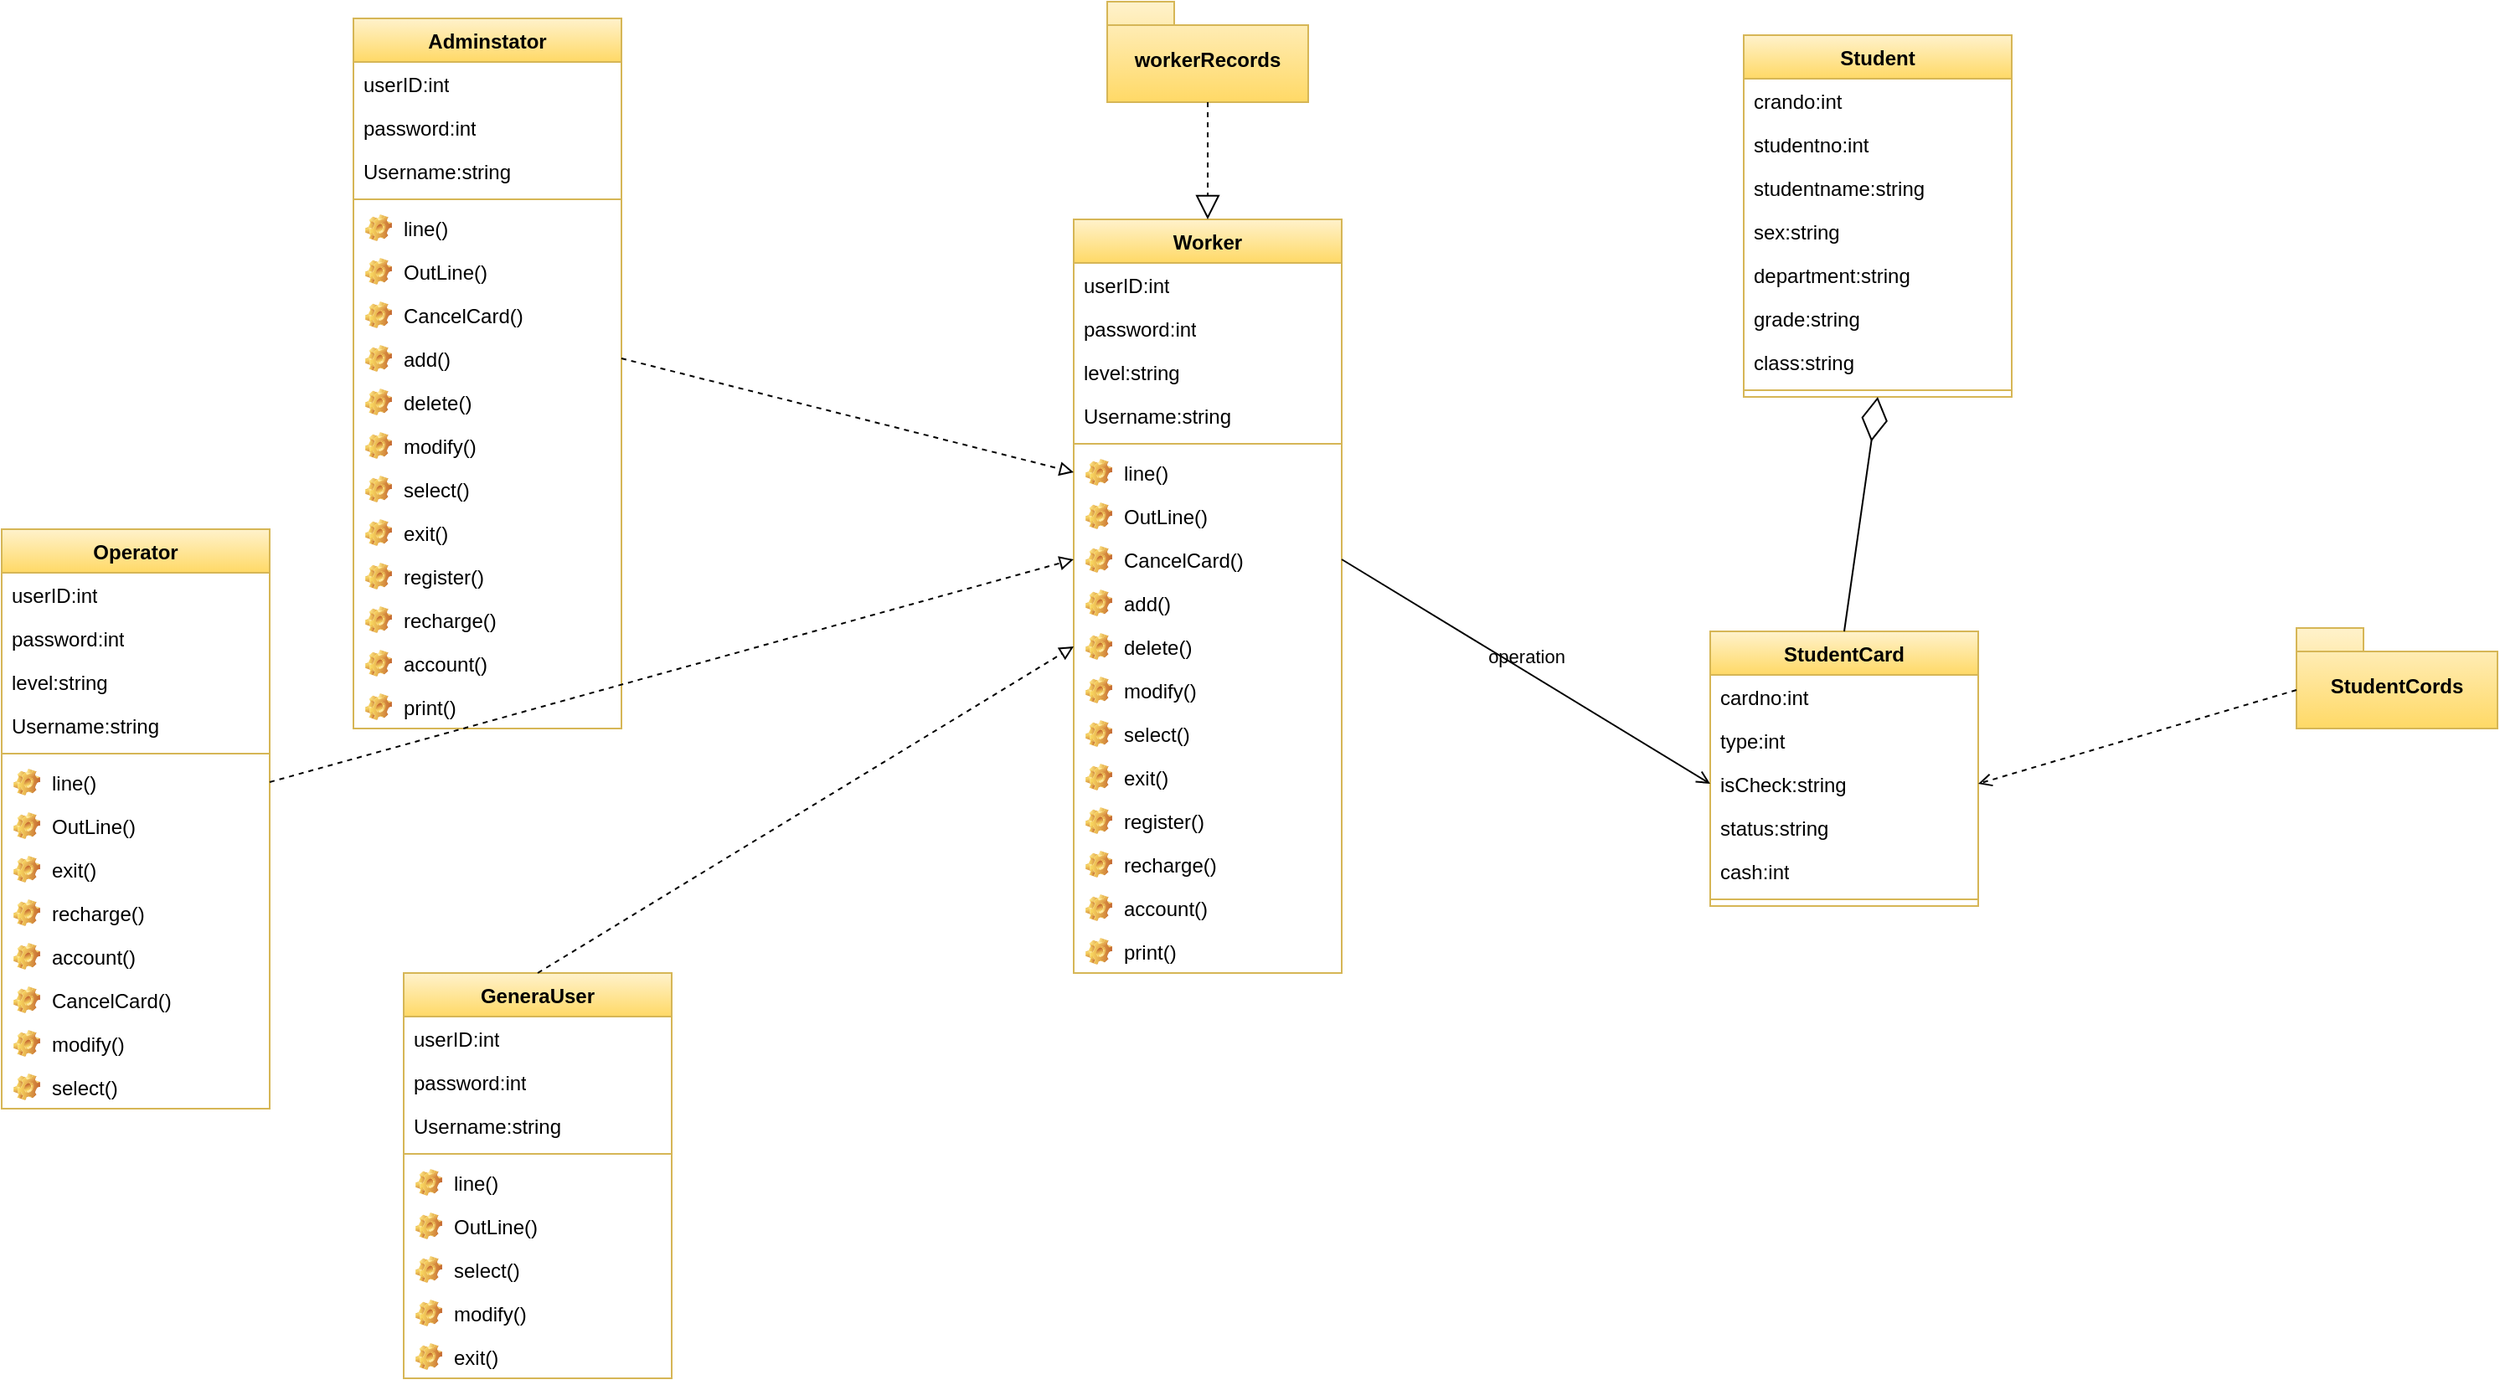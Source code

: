 <mxfile version="22.0.8" type="github">
  <diagram name="Page-1" id="c4acf3e9-155e-7222-9cf6-157b1a14988f">
    <mxGraphModel dx="1900" dy="522" grid="1" gridSize="10" guides="1" tooltips="1" connect="1" arrows="1" fold="1" page="1" pageScale="1" pageWidth="850" pageHeight="1100" background="none" math="0" shadow="0">
      <root>
        <mxCell id="0" />
        <mxCell id="1" parent="0" />
        <mxCell id="Y-isUMgdUdwT5vTKBtwN-3" value="workerRecords&lt;br&gt;" style="shape=folder;fontStyle=1;spacingTop=10;tabWidth=40;tabHeight=14;tabPosition=left;html=1;whiteSpace=wrap;fillColor=#fff2cc;gradientColor=#ffd966;strokeColor=#d6b656;" vertex="1" parent="1">
          <mxGeometry x="360" y="10" width="120" height="60" as="geometry" />
        </mxCell>
        <mxCell id="Y-isUMgdUdwT5vTKBtwN-5" value="Worker" style="swimlane;fontStyle=1;align=center;verticalAlign=top;childLayout=stackLayout;horizontal=1;startSize=26;horizontalStack=0;resizeParent=1;resizeParentMax=0;resizeLast=0;collapsible=1;marginBottom=0;whiteSpace=wrap;html=1;fillColor=#fff2cc;strokeColor=#d6b656;gradientColor=#ffd966;" vertex="1" parent="1">
          <mxGeometry x="340" y="140" width="160" height="450" as="geometry" />
        </mxCell>
        <mxCell id="Y-isUMgdUdwT5vTKBtwN-20" value="userID:int&lt;br&gt;" style="text;strokeColor=none;fillColor=none;align=left;verticalAlign=top;spacingLeft=4;spacingRight=4;overflow=hidden;rotatable=0;points=[[0,0.5],[1,0.5]];portConstraint=eastwest;whiteSpace=wrap;html=1;" vertex="1" parent="Y-isUMgdUdwT5vTKBtwN-5">
          <mxGeometry y="26" width="160" height="26" as="geometry" />
        </mxCell>
        <mxCell id="Y-isUMgdUdwT5vTKBtwN-22" value="password:int" style="text;strokeColor=none;fillColor=none;align=left;verticalAlign=top;spacingLeft=4;spacingRight=4;overflow=hidden;rotatable=0;points=[[0,0.5],[1,0.5]];portConstraint=eastwest;whiteSpace=wrap;html=1;" vertex="1" parent="Y-isUMgdUdwT5vTKBtwN-5">
          <mxGeometry y="52" width="160" height="26" as="geometry" />
        </mxCell>
        <mxCell id="Y-isUMgdUdwT5vTKBtwN-23" value="level:string&lt;br&gt;" style="text;strokeColor=none;fillColor=none;align=left;verticalAlign=top;spacingLeft=4;spacingRight=4;overflow=hidden;rotatable=0;points=[[0,0.5],[1,0.5]];portConstraint=eastwest;whiteSpace=wrap;html=1;" vertex="1" parent="Y-isUMgdUdwT5vTKBtwN-5">
          <mxGeometry y="78" width="160" height="26" as="geometry" />
        </mxCell>
        <mxCell id="Y-isUMgdUdwT5vTKBtwN-21" value="Username:string" style="text;strokeColor=none;fillColor=none;align=left;verticalAlign=top;spacingLeft=4;spacingRight=4;overflow=hidden;rotatable=0;points=[[0,0.5],[1,0.5]];portConstraint=eastwest;whiteSpace=wrap;html=1;" vertex="1" parent="Y-isUMgdUdwT5vTKBtwN-5">
          <mxGeometry y="104" width="160" height="26" as="geometry" />
        </mxCell>
        <mxCell id="Y-isUMgdUdwT5vTKBtwN-7" value="" style="line;strokeWidth=1;fillColor=none;align=left;verticalAlign=middle;spacingTop=-1;spacingLeft=3;spacingRight=3;rotatable=0;labelPosition=right;points=[];portConstraint=eastwest;strokeColor=inherit;" vertex="1" parent="Y-isUMgdUdwT5vTKBtwN-5">
          <mxGeometry y="130" width="160" height="8" as="geometry" />
        </mxCell>
        <mxCell id="Y-isUMgdUdwT5vTKBtwN-14" value="line()" style="label;fontStyle=0;strokeColor=none;fillColor=none;align=left;verticalAlign=top;overflow=hidden;spacingLeft=28;spacingRight=4;rotatable=0;points=[[0,0.5],[1,0.5]];portConstraint=eastwest;imageWidth=16;imageHeight=16;whiteSpace=wrap;html=1;image=img/clipart/Gear_128x128.png" vertex="1" parent="Y-isUMgdUdwT5vTKBtwN-5">
          <mxGeometry y="138" width="160" height="26" as="geometry" />
        </mxCell>
        <mxCell id="Y-isUMgdUdwT5vTKBtwN-30" value="OutLine()" style="label;fontStyle=0;strokeColor=none;fillColor=none;align=left;verticalAlign=top;overflow=hidden;spacingLeft=28;spacingRight=4;rotatable=0;points=[[0,0.5],[1,0.5]];portConstraint=eastwest;imageWidth=16;imageHeight=16;whiteSpace=wrap;html=1;image=img/clipart/Gear_128x128.png" vertex="1" parent="Y-isUMgdUdwT5vTKBtwN-5">
          <mxGeometry y="164" width="160" height="26" as="geometry" />
        </mxCell>
        <mxCell id="Y-isUMgdUdwT5vTKBtwN-31" value="CancelCard()" style="label;fontStyle=0;strokeColor=none;fillColor=none;align=left;verticalAlign=top;overflow=hidden;spacingLeft=28;spacingRight=4;rotatable=0;points=[[0,0.5],[1,0.5]];portConstraint=eastwest;imageWidth=16;imageHeight=16;whiteSpace=wrap;html=1;image=img/clipart/Gear_128x128.png" vertex="1" parent="Y-isUMgdUdwT5vTKBtwN-5">
          <mxGeometry y="190" width="160" height="26" as="geometry" />
        </mxCell>
        <mxCell id="Y-isUMgdUdwT5vTKBtwN-26" value="add()" style="label;fontStyle=0;strokeColor=none;fillColor=none;align=left;verticalAlign=top;overflow=hidden;spacingLeft=28;spacingRight=4;rotatable=0;points=[[0,0.5],[1,0.5]];portConstraint=eastwest;imageWidth=16;imageHeight=16;whiteSpace=wrap;html=1;image=img/clipart/Gear_128x128.png" vertex="1" parent="Y-isUMgdUdwT5vTKBtwN-5">
          <mxGeometry y="216" width="160" height="26" as="geometry" />
        </mxCell>
        <mxCell id="Y-isUMgdUdwT5vTKBtwN-32" value="delete()" style="label;fontStyle=0;strokeColor=none;fillColor=none;align=left;verticalAlign=top;overflow=hidden;spacingLeft=28;spacingRight=4;rotatable=0;points=[[0,0.5],[1,0.5]];portConstraint=eastwest;imageWidth=16;imageHeight=16;whiteSpace=wrap;html=1;image=img/clipart/Gear_128x128.png" vertex="1" parent="Y-isUMgdUdwT5vTKBtwN-5">
          <mxGeometry y="242" width="160" height="26" as="geometry" />
        </mxCell>
        <mxCell id="Y-isUMgdUdwT5vTKBtwN-27" value="modify()" style="label;fontStyle=0;strokeColor=none;fillColor=none;align=left;verticalAlign=top;overflow=hidden;spacingLeft=28;spacingRight=4;rotatable=0;points=[[0,0.5],[1,0.5]];portConstraint=eastwest;imageWidth=16;imageHeight=16;whiteSpace=wrap;html=1;image=img/clipart/Gear_128x128.png" vertex="1" parent="Y-isUMgdUdwT5vTKBtwN-5">
          <mxGeometry y="268" width="160" height="26" as="geometry" />
        </mxCell>
        <mxCell id="Y-isUMgdUdwT5vTKBtwN-25" value="select()" style="label;fontStyle=0;strokeColor=none;fillColor=none;align=left;verticalAlign=top;overflow=hidden;spacingLeft=28;spacingRight=4;rotatable=0;points=[[0,0.5],[1,0.5]];portConstraint=eastwest;imageWidth=16;imageHeight=16;whiteSpace=wrap;html=1;image=img/clipart/Gear_128x128.png" vertex="1" parent="Y-isUMgdUdwT5vTKBtwN-5">
          <mxGeometry y="294" width="160" height="26" as="geometry" />
        </mxCell>
        <mxCell id="Y-isUMgdUdwT5vTKBtwN-13" value="exit()" style="label;fontStyle=0;strokeColor=none;fillColor=none;align=left;verticalAlign=top;overflow=hidden;spacingLeft=28;spacingRight=4;rotatable=0;points=[[0,0.5],[1,0.5]];portConstraint=eastwest;imageWidth=16;imageHeight=16;whiteSpace=wrap;html=1;image=img/clipart/Gear_128x128.png" vertex="1" parent="Y-isUMgdUdwT5vTKBtwN-5">
          <mxGeometry y="320" width="160" height="26" as="geometry" />
        </mxCell>
        <mxCell id="Y-isUMgdUdwT5vTKBtwN-34" value="register()" style="label;fontStyle=0;strokeColor=none;fillColor=none;align=left;verticalAlign=top;overflow=hidden;spacingLeft=28;spacingRight=4;rotatable=0;points=[[0,0.5],[1,0.5]];portConstraint=eastwest;imageWidth=16;imageHeight=16;whiteSpace=wrap;html=1;image=img/clipart/Gear_128x128.png" vertex="1" parent="Y-isUMgdUdwT5vTKBtwN-5">
          <mxGeometry y="346" width="160" height="26" as="geometry" />
        </mxCell>
        <mxCell id="Y-isUMgdUdwT5vTKBtwN-38" value="recharge()" style="label;fontStyle=0;strokeColor=none;fillColor=none;align=left;verticalAlign=top;overflow=hidden;spacingLeft=28;spacingRight=4;rotatable=0;points=[[0,0.5],[1,0.5]];portConstraint=eastwest;imageWidth=16;imageHeight=16;whiteSpace=wrap;html=1;image=img/clipart/Gear_128x128.png" vertex="1" parent="Y-isUMgdUdwT5vTKBtwN-5">
          <mxGeometry y="372" width="160" height="26" as="geometry" />
        </mxCell>
        <mxCell id="Y-isUMgdUdwT5vTKBtwN-37" value="account()" style="label;fontStyle=0;strokeColor=none;fillColor=none;align=left;verticalAlign=top;overflow=hidden;spacingLeft=28;spacingRight=4;rotatable=0;points=[[0,0.5],[1,0.5]];portConstraint=eastwest;imageWidth=16;imageHeight=16;whiteSpace=wrap;html=1;image=img/clipart/Gear_128x128.png" vertex="1" parent="Y-isUMgdUdwT5vTKBtwN-5">
          <mxGeometry y="398" width="160" height="26" as="geometry" />
        </mxCell>
        <mxCell id="Y-isUMgdUdwT5vTKBtwN-36" value="print()" style="label;fontStyle=0;strokeColor=none;fillColor=none;align=left;verticalAlign=top;overflow=hidden;spacingLeft=28;spacingRight=4;rotatable=0;points=[[0,0.5],[1,0.5]];portConstraint=eastwest;imageWidth=16;imageHeight=16;whiteSpace=wrap;html=1;image=img/clipart/Gear_128x128.png" vertex="1" parent="Y-isUMgdUdwT5vTKBtwN-5">
          <mxGeometry y="424" width="160" height="26" as="geometry" />
        </mxCell>
        <mxCell id="Y-isUMgdUdwT5vTKBtwN-17" value="" style="endArrow=block;dashed=1;endFill=0;endSize=12;html=1;rounded=0;exitX=0.5;exitY=1;exitDx=0;exitDy=0;exitPerimeter=0;entryX=0.5;entryY=0;entryDx=0;entryDy=0;" edge="1" parent="1" source="Y-isUMgdUdwT5vTKBtwN-3" target="Y-isUMgdUdwT5vTKBtwN-5">
          <mxGeometry width="160" relative="1" as="geometry">
            <mxPoint x="410" y="110" as="sourcePoint" />
            <mxPoint x="570" y="110" as="targetPoint" />
          </mxGeometry>
        </mxCell>
        <mxCell id="Y-isUMgdUdwT5vTKBtwN-57" value="Adminstator" style="swimlane;fontStyle=1;align=center;verticalAlign=top;childLayout=stackLayout;horizontal=1;startSize=26;horizontalStack=0;resizeParent=1;resizeParentMax=0;resizeLast=0;collapsible=1;marginBottom=0;whiteSpace=wrap;html=1;fillColor=#fff2cc;gradientColor=#ffd966;strokeColor=#d6b656;" vertex="1" parent="1">
          <mxGeometry x="-90" y="20" width="160" height="424" as="geometry" />
        </mxCell>
        <mxCell id="Y-isUMgdUdwT5vTKBtwN-58" value="userID:int&lt;br&gt;" style="text;strokeColor=none;fillColor=none;align=left;verticalAlign=top;spacingLeft=4;spacingRight=4;overflow=hidden;rotatable=0;points=[[0,0.5],[1,0.5]];portConstraint=eastwest;whiteSpace=wrap;html=1;" vertex="1" parent="Y-isUMgdUdwT5vTKBtwN-57">
          <mxGeometry y="26" width="160" height="26" as="geometry" />
        </mxCell>
        <mxCell id="Y-isUMgdUdwT5vTKBtwN-59" value="password:int" style="text;strokeColor=none;fillColor=none;align=left;verticalAlign=top;spacingLeft=4;spacingRight=4;overflow=hidden;rotatable=0;points=[[0,0.5],[1,0.5]];portConstraint=eastwest;whiteSpace=wrap;html=1;" vertex="1" parent="Y-isUMgdUdwT5vTKBtwN-57">
          <mxGeometry y="52" width="160" height="26" as="geometry" />
        </mxCell>
        <mxCell id="Y-isUMgdUdwT5vTKBtwN-61" value="Username:string" style="text;strokeColor=none;fillColor=none;align=left;verticalAlign=top;spacingLeft=4;spacingRight=4;overflow=hidden;rotatable=0;points=[[0,0.5],[1,0.5]];portConstraint=eastwest;whiteSpace=wrap;html=1;" vertex="1" parent="Y-isUMgdUdwT5vTKBtwN-57">
          <mxGeometry y="78" width="160" height="26" as="geometry" />
        </mxCell>
        <mxCell id="Y-isUMgdUdwT5vTKBtwN-62" value="" style="line;strokeWidth=1;fillColor=none;align=left;verticalAlign=middle;spacingTop=-1;spacingLeft=3;spacingRight=3;rotatable=0;labelPosition=right;points=[];portConstraint=eastwest;strokeColor=inherit;" vertex="1" parent="Y-isUMgdUdwT5vTKBtwN-57">
          <mxGeometry y="104" width="160" height="8" as="geometry" />
        </mxCell>
        <mxCell id="Y-isUMgdUdwT5vTKBtwN-63" value="line()" style="label;fontStyle=0;strokeColor=none;fillColor=none;align=left;verticalAlign=top;overflow=hidden;spacingLeft=28;spacingRight=4;rotatable=0;points=[[0,0.5],[1,0.5]];portConstraint=eastwest;imageWidth=16;imageHeight=16;whiteSpace=wrap;html=1;image=img/clipart/Gear_128x128.png" vertex="1" parent="Y-isUMgdUdwT5vTKBtwN-57">
          <mxGeometry y="112" width="160" height="26" as="geometry" />
        </mxCell>
        <mxCell id="Y-isUMgdUdwT5vTKBtwN-64" value="OutLine()" style="label;fontStyle=0;strokeColor=none;fillColor=none;align=left;verticalAlign=top;overflow=hidden;spacingLeft=28;spacingRight=4;rotatable=0;points=[[0,0.5],[1,0.5]];portConstraint=eastwest;imageWidth=16;imageHeight=16;whiteSpace=wrap;html=1;image=img/clipart/Gear_128x128.png" vertex="1" parent="Y-isUMgdUdwT5vTKBtwN-57">
          <mxGeometry y="138" width="160" height="26" as="geometry" />
        </mxCell>
        <mxCell id="Y-isUMgdUdwT5vTKBtwN-65" value="CancelCard()" style="label;fontStyle=0;strokeColor=none;fillColor=none;align=left;verticalAlign=top;overflow=hidden;spacingLeft=28;spacingRight=4;rotatable=0;points=[[0,0.5],[1,0.5]];portConstraint=eastwest;imageWidth=16;imageHeight=16;whiteSpace=wrap;html=1;image=img/clipart/Gear_128x128.png" vertex="1" parent="Y-isUMgdUdwT5vTKBtwN-57">
          <mxGeometry y="164" width="160" height="26" as="geometry" />
        </mxCell>
        <mxCell id="Y-isUMgdUdwT5vTKBtwN-66" value="add()" style="label;fontStyle=0;strokeColor=none;fillColor=none;align=left;verticalAlign=top;overflow=hidden;spacingLeft=28;spacingRight=4;rotatable=0;points=[[0,0.5],[1,0.5]];portConstraint=eastwest;imageWidth=16;imageHeight=16;whiteSpace=wrap;html=1;image=img/clipart/Gear_128x128.png" vertex="1" parent="Y-isUMgdUdwT5vTKBtwN-57">
          <mxGeometry y="190" width="160" height="26" as="geometry" />
        </mxCell>
        <mxCell id="Y-isUMgdUdwT5vTKBtwN-67" value="delete()" style="label;fontStyle=0;strokeColor=none;fillColor=none;align=left;verticalAlign=top;overflow=hidden;spacingLeft=28;spacingRight=4;rotatable=0;points=[[0,0.5],[1,0.5]];portConstraint=eastwest;imageWidth=16;imageHeight=16;whiteSpace=wrap;html=1;image=img/clipart/Gear_128x128.png" vertex="1" parent="Y-isUMgdUdwT5vTKBtwN-57">
          <mxGeometry y="216" width="160" height="26" as="geometry" />
        </mxCell>
        <mxCell id="Y-isUMgdUdwT5vTKBtwN-68" value="modify()" style="label;fontStyle=0;strokeColor=none;fillColor=none;align=left;verticalAlign=top;overflow=hidden;spacingLeft=28;spacingRight=4;rotatable=0;points=[[0,0.5],[1,0.5]];portConstraint=eastwest;imageWidth=16;imageHeight=16;whiteSpace=wrap;html=1;image=img/clipart/Gear_128x128.png" vertex="1" parent="Y-isUMgdUdwT5vTKBtwN-57">
          <mxGeometry y="242" width="160" height="26" as="geometry" />
        </mxCell>
        <mxCell id="Y-isUMgdUdwT5vTKBtwN-69" value="select()" style="label;fontStyle=0;strokeColor=none;fillColor=none;align=left;verticalAlign=top;overflow=hidden;spacingLeft=28;spacingRight=4;rotatable=0;points=[[0,0.5],[1,0.5]];portConstraint=eastwest;imageWidth=16;imageHeight=16;whiteSpace=wrap;html=1;image=img/clipart/Gear_128x128.png" vertex="1" parent="Y-isUMgdUdwT5vTKBtwN-57">
          <mxGeometry y="268" width="160" height="26" as="geometry" />
        </mxCell>
        <mxCell id="Y-isUMgdUdwT5vTKBtwN-70" value="exit()" style="label;fontStyle=0;strokeColor=none;fillColor=none;align=left;verticalAlign=top;overflow=hidden;spacingLeft=28;spacingRight=4;rotatable=0;points=[[0,0.5],[1,0.5]];portConstraint=eastwest;imageWidth=16;imageHeight=16;whiteSpace=wrap;html=1;image=img/clipart/Gear_128x128.png" vertex="1" parent="Y-isUMgdUdwT5vTKBtwN-57">
          <mxGeometry y="294" width="160" height="26" as="geometry" />
        </mxCell>
        <mxCell id="Y-isUMgdUdwT5vTKBtwN-71" value="register()" style="label;fontStyle=0;strokeColor=none;fillColor=none;align=left;verticalAlign=top;overflow=hidden;spacingLeft=28;spacingRight=4;rotatable=0;points=[[0,0.5],[1,0.5]];portConstraint=eastwest;imageWidth=16;imageHeight=16;whiteSpace=wrap;html=1;image=img/clipart/Gear_128x128.png" vertex="1" parent="Y-isUMgdUdwT5vTKBtwN-57">
          <mxGeometry y="320" width="160" height="26" as="geometry" />
        </mxCell>
        <mxCell id="Y-isUMgdUdwT5vTKBtwN-72" value="recharge()" style="label;fontStyle=0;strokeColor=none;fillColor=none;align=left;verticalAlign=top;overflow=hidden;spacingLeft=28;spacingRight=4;rotatable=0;points=[[0,0.5],[1,0.5]];portConstraint=eastwest;imageWidth=16;imageHeight=16;whiteSpace=wrap;html=1;image=img/clipart/Gear_128x128.png" vertex="1" parent="Y-isUMgdUdwT5vTKBtwN-57">
          <mxGeometry y="346" width="160" height="26" as="geometry" />
        </mxCell>
        <mxCell id="Y-isUMgdUdwT5vTKBtwN-73" value="account()" style="label;fontStyle=0;strokeColor=none;fillColor=none;align=left;verticalAlign=top;overflow=hidden;spacingLeft=28;spacingRight=4;rotatable=0;points=[[0,0.5],[1,0.5]];portConstraint=eastwest;imageWidth=16;imageHeight=16;whiteSpace=wrap;html=1;image=img/clipart/Gear_128x128.png" vertex="1" parent="Y-isUMgdUdwT5vTKBtwN-57">
          <mxGeometry y="372" width="160" height="26" as="geometry" />
        </mxCell>
        <mxCell id="Y-isUMgdUdwT5vTKBtwN-74" value="print()" style="label;fontStyle=0;strokeColor=none;fillColor=none;align=left;verticalAlign=top;overflow=hidden;spacingLeft=28;spacingRight=4;rotatable=0;points=[[0,0.5],[1,0.5]];portConstraint=eastwest;imageWidth=16;imageHeight=16;whiteSpace=wrap;html=1;image=img/clipart/Gear_128x128.png" vertex="1" parent="Y-isUMgdUdwT5vTKBtwN-57">
          <mxGeometry y="398" width="160" height="26" as="geometry" />
        </mxCell>
        <mxCell id="Y-isUMgdUdwT5vTKBtwN-75" value="Operator&lt;br&gt;" style="swimlane;fontStyle=1;align=center;verticalAlign=top;childLayout=stackLayout;horizontal=1;startSize=26;horizontalStack=0;resizeParent=1;resizeParentMax=0;resizeLast=0;collapsible=1;marginBottom=0;whiteSpace=wrap;html=1;fillColor=#fff2cc;gradientColor=#ffd966;strokeColor=#d6b656;" vertex="1" parent="1">
          <mxGeometry x="-300" y="325" width="160" height="346" as="geometry" />
        </mxCell>
        <mxCell id="Y-isUMgdUdwT5vTKBtwN-76" value="userID:int&lt;br&gt;" style="text;strokeColor=none;fillColor=none;align=left;verticalAlign=top;spacingLeft=4;spacingRight=4;overflow=hidden;rotatable=0;points=[[0,0.5],[1,0.5]];portConstraint=eastwest;whiteSpace=wrap;html=1;" vertex="1" parent="Y-isUMgdUdwT5vTKBtwN-75">
          <mxGeometry y="26" width="160" height="26" as="geometry" />
        </mxCell>
        <mxCell id="Y-isUMgdUdwT5vTKBtwN-77" value="password:int" style="text;strokeColor=none;fillColor=none;align=left;verticalAlign=top;spacingLeft=4;spacingRight=4;overflow=hidden;rotatable=0;points=[[0,0.5],[1,0.5]];portConstraint=eastwest;whiteSpace=wrap;html=1;" vertex="1" parent="Y-isUMgdUdwT5vTKBtwN-75">
          <mxGeometry y="52" width="160" height="26" as="geometry" />
        </mxCell>
        <mxCell id="Y-isUMgdUdwT5vTKBtwN-78" value="level:string&lt;br&gt;" style="text;strokeColor=none;fillColor=none;align=left;verticalAlign=top;spacingLeft=4;spacingRight=4;overflow=hidden;rotatable=0;points=[[0,0.5],[1,0.5]];portConstraint=eastwest;whiteSpace=wrap;html=1;" vertex="1" parent="Y-isUMgdUdwT5vTKBtwN-75">
          <mxGeometry y="78" width="160" height="26" as="geometry" />
        </mxCell>
        <mxCell id="Y-isUMgdUdwT5vTKBtwN-79" value="Username:string" style="text;strokeColor=none;fillColor=none;align=left;verticalAlign=top;spacingLeft=4;spacingRight=4;overflow=hidden;rotatable=0;points=[[0,0.5],[1,0.5]];portConstraint=eastwest;whiteSpace=wrap;html=1;" vertex="1" parent="Y-isUMgdUdwT5vTKBtwN-75">
          <mxGeometry y="104" width="160" height="26" as="geometry" />
        </mxCell>
        <mxCell id="Y-isUMgdUdwT5vTKBtwN-80" value="" style="line;strokeWidth=1;fillColor=none;align=left;verticalAlign=middle;spacingTop=-1;spacingLeft=3;spacingRight=3;rotatable=0;labelPosition=right;points=[];portConstraint=eastwest;strokeColor=inherit;" vertex="1" parent="Y-isUMgdUdwT5vTKBtwN-75">
          <mxGeometry y="130" width="160" height="8" as="geometry" />
        </mxCell>
        <mxCell id="Y-isUMgdUdwT5vTKBtwN-81" value="line()" style="label;fontStyle=0;strokeColor=none;fillColor=none;align=left;verticalAlign=top;overflow=hidden;spacingLeft=28;spacingRight=4;rotatable=0;points=[[0,0.5],[1,0.5]];portConstraint=eastwest;imageWidth=16;imageHeight=16;whiteSpace=wrap;html=1;image=img/clipart/Gear_128x128.png" vertex="1" parent="Y-isUMgdUdwT5vTKBtwN-75">
          <mxGeometry y="138" width="160" height="26" as="geometry" />
        </mxCell>
        <mxCell id="Y-isUMgdUdwT5vTKBtwN-82" value="OutLine()" style="label;fontStyle=0;strokeColor=none;fillColor=none;align=left;verticalAlign=top;overflow=hidden;spacingLeft=28;spacingRight=4;rotatable=0;points=[[0,0.5],[1,0.5]];portConstraint=eastwest;imageWidth=16;imageHeight=16;whiteSpace=wrap;html=1;image=img/clipart/Gear_128x128.png" vertex="1" parent="Y-isUMgdUdwT5vTKBtwN-75">
          <mxGeometry y="164" width="160" height="26" as="geometry" />
        </mxCell>
        <mxCell id="Y-isUMgdUdwT5vTKBtwN-88" value="exit()" style="label;fontStyle=0;strokeColor=none;fillColor=none;align=left;verticalAlign=top;overflow=hidden;spacingLeft=28;spacingRight=4;rotatable=0;points=[[0,0.5],[1,0.5]];portConstraint=eastwest;imageWidth=16;imageHeight=16;whiteSpace=wrap;html=1;image=img/clipart/Gear_128x128.png" vertex="1" parent="Y-isUMgdUdwT5vTKBtwN-75">
          <mxGeometry y="190" width="160" height="26" as="geometry" />
        </mxCell>
        <mxCell id="Y-isUMgdUdwT5vTKBtwN-90" value="recharge()" style="label;fontStyle=0;strokeColor=none;fillColor=none;align=left;verticalAlign=top;overflow=hidden;spacingLeft=28;spacingRight=4;rotatable=0;points=[[0,0.5],[1,0.5]];portConstraint=eastwest;imageWidth=16;imageHeight=16;whiteSpace=wrap;html=1;image=img/clipart/Gear_128x128.png" vertex="1" parent="Y-isUMgdUdwT5vTKBtwN-75">
          <mxGeometry y="216" width="160" height="26" as="geometry" />
        </mxCell>
        <mxCell id="Y-isUMgdUdwT5vTKBtwN-91" value="account()" style="label;fontStyle=0;strokeColor=none;fillColor=none;align=left;verticalAlign=top;overflow=hidden;spacingLeft=28;spacingRight=4;rotatable=0;points=[[0,0.5],[1,0.5]];portConstraint=eastwest;imageWidth=16;imageHeight=16;whiteSpace=wrap;html=1;image=img/clipart/Gear_128x128.png" vertex="1" parent="Y-isUMgdUdwT5vTKBtwN-75">
          <mxGeometry y="242" width="160" height="26" as="geometry" />
        </mxCell>
        <mxCell id="Y-isUMgdUdwT5vTKBtwN-187" value="CancelCard()" style="label;fontStyle=0;strokeColor=none;fillColor=none;align=left;verticalAlign=top;overflow=hidden;spacingLeft=28;spacingRight=4;rotatable=0;points=[[0,0.5],[1,0.5]];portConstraint=eastwest;imageWidth=16;imageHeight=16;whiteSpace=wrap;html=1;image=img/clipart/Gear_128x128.png" vertex="1" parent="Y-isUMgdUdwT5vTKBtwN-75">
          <mxGeometry y="268" width="160" height="26" as="geometry" />
        </mxCell>
        <mxCell id="Y-isUMgdUdwT5vTKBtwN-92" value="modify()&lt;br&gt;" style="label;fontStyle=0;strokeColor=none;fillColor=none;align=left;verticalAlign=top;overflow=hidden;spacingLeft=28;spacingRight=4;rotatable=0;points=[[0,0.5],[1,0.5]];portConstraint=eastwest;imageWidth=16;imageHeight=16;whiteSpace=wrap;html=1;image=img/clipart/Gear_128x128.png" vertex="1" parent="Y-isUMgdUdwT5vTKBtwN-75">
          <mxGeometry y="294" width="160" height="26" as="geometry" />
        </mxCell>
        <mxCell id="Y-isUMgdUdwT5vTKBtwN-188" value="select()&lt;br&gt;" style="label;fontStyle=0;strokeColor=none;fillColor=none;align=left;verticalAlign=top;overflow=hidden;spacingLeft=28;spacingRight=4;rotatable=0;points=[[0,0.5],[1,0.5]];portConstraint=eastwest;imageWidth=16;imageHeight=16;whiteSpace=wrap;html=1;image=img/clipart/Gear_128x128.png" vertex="1" parent="Y-isUMgdUdwT5vTKBtwN-75">
          <mxGeometry y="320" width="160" height="26" as="geometry" />
        </mxCell>
        <mxCell id="Y-isUMgdUdwT5vTKBtwN-111" value="GeneraUser" style="swimlane;fontStyle=1;align=center;verticalAlign=top;childLayout=stackLayout;horizontal=1;startSize=26;horizontalStack=0;resizeParent=1;resizeParentMax=0;resizeLast=0;collapsible=1;marginBottom=0;whiteSpace=wrap;html=1;fillColor=#fff2cc;gradientColor=#ffd966;strokeColor=#d6b656;" vertex="1" parent="1">
          <mxGeometry x="-60" y="590" width="160" height="242" as="geometry" />
        </mxCell>
        <mxCell id="Y-isUMgdUdwT5vTKBtwN-112" value="userID:int&lt;br&gt;" style="text;strokeColor=none;fillColor=none;align=left;verticalAlign=top;spacingLeft=4;spacingRight=4;overflow=hidden;rotatable=0;points=[[0,0.5],[1,0.5]];portConstraint=eastwest;whiteSpace=wrap;html=1;" vertex="1" parent="Y-isUMgdUdwT5vTKBtwN-111">
          <mxGeometry y="26" width="160" height="26" as="geometry" />
        </mxCell>
        <mxCell id="Y-isUMgdUdwT5vTKBtwN-113" value="password:int" style="text;strokeColor=none;fillColor=none;align=left;verticalAlign=top;spacingLeft=4;spacingRight=4;overflow=hidden;rotatable=0;points=[[0,0.5],[1,0.5]];portConstraint=eastwest;whiteSpace=wrap;html=1;" vertex="1" parent="Y-isUMgdUdwT5vTKBtwN-111">
          <mxGeometry y="52" width="160" height="26" as="geometry" />
        </mxCell>
        <mxCell id="Y-isUMgdUdwT5vTKBtwN-115" value="Username:string" style="text;strokeColor=none;fillColor=none;align=left;verticalAlign=top;spacingLeft=4;spacingRight=4;overflow=hidden;rotatable=0;points=[[0,0.5],[1,0.5]];portConstraint=eastwest;whiteSpace=wrap;html=1;" vertex="1" parent="Y-isUMgdUdwT5vTKBtwN-111">
          <mxGeometry y="78" width="160" height="26" as="geometry" />
        </mxCell>
        <mxCell id="Y-isUMgdUdwT5vTKBtwN-116" value="" style="line;strokeWidth=1;fillColor=none;align=left;verticalAlign=middle;spacingTop=-1;spacingLeft=3;spacingRight=3;rotatable=0;labelPosition=right;points=[];portConstraint=eastwest;strokeColor=inherit;" vertex="1" parent="Y-isUMgdUdwT5vTKBtwN-111">
          <mxGeometry y="104" width="160" height="8" as="geometry" />
        </mxCell>
        <mxCell id="Y-isUMgdUdwT5vTKBtwN-117" value="line()" style="label;fontStyle=0;strokeColor=none;fillColor=none;align=left;verticalAlign=top;overflow=hidden;spacingLeft=28;spacingRight=4;rotatable=0;points=[[0,0.5],[1,0.5]];portConstraint=eastwest;imageWidth=16;imageHeight=16;whiteSpace=wrap;html=1;image=img/clipart/Gear_128x128.png" vertex="1" parent="Y-isUMgdUdwT5vTKBtwN-111">
          <mxGeometry y="112" width="160" height="26" as="geometry" />
        </mxCell>
        <mxCell id="Y-isUMgdUdwT5vTKBtwN-118" value="OutLine()" style="label;fontStyle=0;strokeColor=none;fillColor=none;align=left;verticalAlign=top;overflow=hidden;spacingLeft=28;spacingRight=4;rotatable=0;points=[[0,0.5],[1,0.5]];portConstraint=eastwest;imageWidth=16;imageHeight=16;whiteSpace=wrap;html=1;image=img/clipart/Gear_128x128.png" vertex="1" parent="Y-isUMgdUdwT5vTKBtwN-111">
          <mxGeometry y="138" width="160" height="26" as="geometry" />
        </mxCell>
        <mxCell id="Y-isUMgdUdwT5vTKBtwN-123" value="select()" style="label;fontStyle=0;strokeColor=none;fillColor=none;align=left;verticalAlign=top;overflow=hidden;spacingLeft=28;spacingRight=4;rotatable=0;points=[[0,0.5],[1,0.5]];portConstraint=eastwest;imageWidth=16;imageHeight=16;whiteSpace=wrap;html=1;image=img/clipart/Gear_128x128.png" vertex="1" parent="Y-isUMgdUdwT5vTKBtwN-111">
          <mxGeometry y="164" width="160" height="26" as="geometry" />
        </mxCell>
        <mxCell id="Y-isUMgdUdwT5vTKBtwN-125" value="modify()" style="label;fontStyle=0;strokeColor=none;fillColor=none;align=left;verticalAlign=top;overflow=hidden;spacingLeft=28;spacingRight=4;rotatable=0;points=[[0,0.5],[1,0.5]];portConstraint=eastwest;imageWidth=16;imageHeight=16;whiteSpace=wrap;html=1;image=img/clipart/Gear_128x128.png" vertex="1" parent="Y-isUMgdUdwT5vTKBtwN-111">
          <mxGeometry y="190" width="160" height="26" as="geometry" />
        </mxCell>
        <mxCell id="Y-isUMgdUdwT5vTKBtwN-126" value="exit()" style="label;fontStyle=0;strokeColor=none;fillColor=none;align=left;verticalAlign=top;overflow=hidden;spacingLeft=28;spacingRight=4;rotatable=0;points=[[0,0.5],[1,0.5]];portConstraint=eastwest;imageWidth=16;imageHeight=16;whiteSpace=wrap;html=1;image=img/clipart/Gear_128x128.png" vertex="1" parent="Y-isUMgdUdwT5vTKBtwN-111">
          <mxGeometry y="216" width="160" height="26" as="geometry" />
        </mxCell>
        <mxCell id="Y-isUMgdUdwT5vTKBtwN-129" value="Student" style="swimlane;fontStyle=1;align=center;verticalAlign=top;childLayout=stackLayout;horizontal=1;startSize=26;horizontalStack=0;resizeParent=1;resizeParentMax=0;resizeLast=0;collapsible=1;marginBottom=0;whiteSpace=wrap;html=1;fillColor=#fff2cc;gradientColor=#ffd966;strokeColor=#d6b656;" vertex="1" parent="1">
          <mxGeometry x="740" y="30" width="160" height="216" as="geometry" />
        </mxCell>
        <mxCell id="Y-isUMgdUdwT5vTKBtwN-130" value="crando:int&lt;br&gt;" style="text;strokeColor=none;fillColor=none;align=left;verticalAlign=top;spacingLeft=4;spacingRight=4;overflow=hidden;rotatable=0;points=[[0,0.5],[1,0.5]];portConstraint=eastwest;whiteSpace=wrap;html=1;" vertex="1" parent="Y-isUMgdUdwT5vTKBtwN-129">
          <mxGeometry y="26" width="160" height="26" as="geometry" />
        </mxCell>
        <mxCell id="Y-isUMgdUdwT5vTKBtwN-131" value="studentno:int" style="text;strokeColor=none;fillColor=none;align=left;verticalAlign=top;spacingLeft=4;spacingRight=4;overflow=hidden;rotatable=0;points=[[0,0.5],[1,0.5]];portConstraint=eastwest;whiteSpace=wrap;html=1;" vertex="1" parent="Y-isUMgdUdwT5vTKBtwN-129">
          <mxGeometry y="52" width="160" height="26" as="geometry" />
        </mxCell>
        <mxCell id="Y-isUMgdUdwT5vTKBtwN-132" value="studentname:string" style="text;strokeColor=none;fillColor=none;align=left;verticalAlign=top;spacingLeft=4;spacingRight=4;overflow=hidden;rotatable=0;points=[[0,0.5],[1,0.5]];portConstraint=eastwest;whiteSpace=wrap;html=1;" vertex="1" parent="Y-isUMgdUdwT5vTKBtwN-129">
          <mxGeometry y="78" width="160" height="26" as="geometry" />
        </mxCell>
        <mxCell id="Y-isUMgdUdwT5vTKBtwN-133" value="sex:string" style="text;strokeColor=none;fillColor=none;align=left;verticalAlign=top;spacingLeft=4;spacingRight=4;overflow=hidden;rotatable=0;points=[[0,0.5],[1,0.5]];portConstraint=eastwest;whiteSpace=wrap;html=1;" vertex="1" parent="Y-isUMgdUdwT5vTKBtwN-129">
          <mxGeometry y="104" width="160" height="26" as="geometry" />
        </mxCell>
        <mxCell id="Y-isUMgdUdwT5vTKBtwN-191" value="department:string" style="text;strokeColor=none;fillColor=none;align=left;verticalAlign=top;spacingLeft=4;spacingRight=4;overflow=hidden;rotatable=0;points=[[0,0.5],[1,0.5]];portConstraint=eastwest;whiteSpace=wrap;html=1;" vertex="1" parent="Y-isUMgdUdwT5vTKBtwN-129">
          <mxGeometry y="130" width="160" height="26" as="geometry" />
        </mxCell>
        <mxCell id="Y-isUMgdUdwT5vTKBtwN-193" value="grade:string&lt;br&gt;" style="text;strokeColor=none;fillColor=none;align=left;verticalAlign=top;spacingLeft=4;spacingRight=4;overflow=hidden;rotatable=0;points=[[0,0.5],[1,0.5]];portConstraint=eastwest;whiteSpace=wrap;html=1;" vertex="1" parent="Y-isUMgdUdwT5vTKBtwN-129">
          <mxGeometry y="156" width="160" height="26" as="geometry" />
        </mxCell>
        <mxCell id="Y-isUMgdUdwT5vTKBtwN-192" value="class:string&lt;br&gt;" style="text;strokeColor=none;fillColor=none;align=left;verticalAlign=top;spacingLeft=4;spacingRight=4;overflow=hidden;rotatable=0;points=[[0,0.5],[1,0.5]];portConstraint=eastwest;whiteSpace=wrap;html=1;" vertex="1" parent="Y-isUMgdUdwT5vTKBtwN-129">
          <mxGeometry y="182" width="160" height="26" as="geometry" />
        </mxCell>
        <mxCell id="Y-isUMgdUdwT5vTKBtwN-134" value="" style="line;strokeWidth=1;fillColor=none;align=left;verticalAlign=middle;spacingTop=-1;spacingLeft=3;spacingRight=3;rotatable=0;labelPosition=right;points=[];portConstraint=eastwest;strokeColor=inherit;" vertex="1" parent="Y-isUMgdUdwT5vTKBtwN-129">
          <mxGeometry y="208" width="160" height="8" as="geometry" />
        </mxCell>
        <mxCell id="Y-isUMgdUdwT5vTKBtwN-185" value="" style="endArrow=block;startArrow=none;endFill=0;startFill=0;html=1;verticalAlign=bottom;dashed=1;labelBackgroundColor=none;rounded=0;exitX=1;exitY=0.5;exitDx=0;exitDy=0;entryX=0;entryY=0.5;entryDx=0;entryDy=0;" edge="1" parent="1" source="Y-isUMgdUdwT5vTKBtwN-66" target="Y-isUMgdUdwT5vTKBtwN-14">
          <mxGeometry width="160" relative="1" as="geometry">
            <mxPoint x="120" y="560" as="sourcePoint" />
            <mxPoint x="280" y="230" as="targetPoint" />
          </mxGeometry>
        </mxCell>
        <mxCell id="Y-isUMgdUdwT5vTKBtwN-189" value="" style="endArrow=block;startArrow=none;endFill=0;startFill=0;html=1;verticalAlign=bottom;dashed=1;labelBackgroundColor=none;rounded=0;entryX=0;entryY=0.5;entryDx=0;entryDy=0;exitX=1;exitY=0.5;exitDx=0;exitDy=0;" edge="1" parent="1" source="Y-isUMgdUdwT5vTKBtwN-81" target="Y-isUMgdUdwT5vTKBtwN-31">
          <mxGeometry width="160" relative="1" as="geometry">
            <mxPoint x="-90" y="510" as="sourcePoint" />
            <mxPoint x="350" y="301" as="targetPoint" />
          </mxGeometry>
        </mxCell>
        <mxCell id="Y-isUMgdUdwT5vTKBtwN-190" value="" style="endArrow=block;startArrow=none;endFill=0;startFill=0;html=1;verticalAlign=bottom;dashed=1;labelBackgroundColor=none;rounded=0;exitX=0.5;exitY=0;exitDx=0;exitDy=0;entryX=0;entryY=0.5;entryDx=0;entryDy=0;" edge="1" parent="1" source="Y-isUMgdUdwT5vTKBtwN-111" target="Y-isUMgdUdwT5vTKBtwN-32">
          <mxGeometry width="160" relative="1" as="geometry">
            <mxPoint x="90" y="243" as="sourcePoint" />
            <mxPoint x="360" y="311" as="targetPoint" />
          </mxGeometry>
        </mxCell>
        <mxCell id="Y-isUMgdUdwT5vTKBtwN-194" value="StudentCard" style="swimlane;fontStyle=1;align=center;verticalAlign=top;childLayout=stackLayout;horizontal=1;startSize=26;horizontalStack=0;resizeParent=1;resizeParentMax=0;resizeLast=0;collapsible=1;marginBottom=0;whiteSpace=wrap;html=1;fillColor=#fff2cc;gradientColor=#ffd966;strokeColor=#d6b656;" vertex="1" parent="1">
          <mxGeometry x="720" y="386" width="160" height="164" as="geometry" />
        </mxCell>
        <mxCell id="Y-isUMgdUdwT5vTKBtwN-195" value="cardno:int" style="text;strokeColor=none;fillColor=none;align=left;verticalAlign=top;spacingLeft=4;spacingRight=4;overflow=hidden;rotatable=0;points=[[0,0.5],[1,0.5]];portConstraint=eastwest;whiteSpace=wrap;html=1;" vertex="1" parent="Y-isUMgdUdwT5vTKBtwN-194">
          <mxGeometry y="26" width="160" height="26" as="geometry" />
        </mxCell>
        <mxCell id="Y-isUMgdUdwT5vTKBtwN-196" value="type:int" style="text;strokeColor=none;fillColor=none;align=left;verticalAlign=top;spacingLeft=4;spacingRight=4;overflow=hidden;rotatable=0;points=[[0,0.5],[1,0.5]];portConstraint=eastwest;whiteSpace=wrap;html=1;" vertex="1" parent="Y-isUMgdUdwT5vTKBtwN-194">
          <mxGeometry y="52" width="160" height="26" as="geometry" />
        </mxCell>
        <mxCell id="Y-isUMgdUdwT5vTKBtwN-197" value="isCheck:string" style="text;strokeColor=none;fillColor=none;align=left;verticalAlign=top;spacingLeft=4;spacingRight=4;overflow=hidden;rotatable=0;points=[[0,0.5],[1,0.5]];portConstraint=eastwest;whiteSpace=wrap;html=1;" vertex="1" parent="Y-isUMgdUdwT5vTKBtwN-194">
          <mxGeometry y="78" width="160" height="26" as="geometry" />
        </mxCell>
        <mxCell id="Y-isUMgdUdwT5vTKBtwN-198" value="status:string" style="text;strokeColor=none;fillColor=none;align=left;verticalAlign=top;spacingLeft=4;spacingRight=4;overflow=hidden;rotatable=0;points=[[0,0.5],[1,0.5]];portConstraint=eastwest;whiteSpace=wrap;html=1;" vertex="1" parent="Y-isUMgdUdwT5vTKBtwN-194">
          <mxGeometry y="104" width="160" height="26" as="geometry" />
        </mxCell>
        <mxCell id="Y-isUMgdUdwT5vTKBtwN-199" value="cash:int" style="text;strokeColor=none;fillColor=none;align=left;verticalAlign=top;spacingLeft=4;spacingRight=4;overflow=hidden;rotatable=0;points=[[0,0.5],[1,0.5]];portConstraint=eastwest;whiteSpace=wrap;html=1;" vertex="1" parent="Y-isUMgdUdwT5vTKBtwN-194">
          <mxGeometry y="130" width="160" height="26" as="geometry" />
        </mxCell>
        <mxCell id="Y-isUMgdUdwT5vTKBtwN-202" value="" style="line;strokeWidth=1;fillColor=none;align=left;verticalAlign=middle;spacingTop=-1;spacingLeft=3;spacingRight=3;rotatable=0;labelPosition=right;points=[];portConstraint=eastwest;strokeColor=inherit;" vertex="1" parent="Y-isUMgdUdwT5vTKBtwN-194">
          <mxGeometry y="156" width="160" height="8" as="geometry" />
        </mxCell>
        <mxCell id="Y-isUMgdUdwT5vTKBtwN-203" value="operation" style="html=1;verticalAlign=bottom;labelBackgroundColor=none;endArrow=open;endFill=0;rounded=0;exitX=1;exitY=0.5;exitDx=0;exitDy=0;entryX=0;entryY=0.5;entryDx=0;entryDy=0;" edge="1" parent="1" source="Y-isUMgdUdwT5vTKBtwN-31" target="Y-isUMgdUdwT5vTKBtwN-197">
          <mxGeometry width="160" relative="1" as="geometry">
            <mxPoint x="530" y="350" as="sourcePoint" />
            <mxPoint x="700" y="320" as="targetPoint" />
          </mxGeometry>
        </mxCell>
        <mxCell id="Y-isUMgdUdwT5vTKBtwN-204" value="" style="endArrow=diamondThin;endFill=0;endSize=24;html=1;rounded=0;exitX=0.5;exitY=0;exitDx=0;exitDy=0;entryX=0.5;entryY=1;entryDx=0;entryDy=0;" edge="1" parent="1" source="Y-isUMgdUdwT5vTKBtwN-194" target="Y-isUMgdUdwT5vTKBtwN-129">
          <mxGeometry width="160" relative="1" as="geometry">
            <mxPoint x="760" y="300" as="sourcePoint" />
            <mxPoint x="920" y="300" as="targetPoint" />
          </mxGeometry>
        </mxCell>
        <mxCell id="Y-isUMgdUdwT5vTKBtwN-205" value="StudentCords" style="shape=folder;fontStyle=1;spacingTop=10;tabWidth=40;tabHeight=14;tabPosition=left;html=1;whiteSpace=wrap;fillColor=#fff2cc;gradientColor=#ffd966;strokeColor=#d6b656;" vertex="1" parent="1">
          <mxGeometry x="1070" y="384" width="120" height="60" as="geometry" />
        </mxCell>
        <mxCell id="Y-isUMgdUdwT5vTKBtwN-207" value="" style="html=1;verticalAlign=bottom;labelBackgroundColor=none;endArrow=open;endFill=0;dashed=1;rounded=0;exitX=0;exitY=0;exitDx=0;exitDy=37;exitPerimeter=0;entryX=1;entryY=0.5;entryDx=0;entryDy=0;" edge="1" parent="1" source="Y-isUMgdUdwT5vTKBtwN-205" target="Y-isUMgdUdwT5vTKBtwN-197">
          <mxGeometry width="160" relative="1" as="geometry">
            <mxPoint x="980" y="400" as="sourcePoint" />
            <mxPoint x="1140" y="400" as="targetPoint" />
          </mxGeometry>
        </mxCell>
      </root>
    </mxGraphModel>
  </diagram>
</mxfile>
